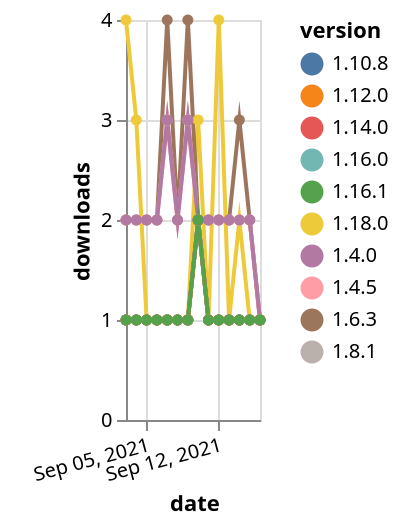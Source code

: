 {"$schema": "https://vega.github.io/schema/vega-lite/v5.json", "description": "A simple bar chart with embedded data.", "data": {"values": [{"date": "2021-09-03", "total": 143, "delta": 4, "version": "1.18.0"}, {"date": "2021-09-04", "total": 146, "delta": 3, "version": "1.18.0"}, {"date": "2021-09-05", "total": 147, "delta": 1, "version": "1.18.0"}, {"date": "2021-09-06", "total": 148, "delta": 1, "version": "1.18.0"}, {"date": "2021-09-07", "total": 149, "delta": 1, "version": "1.18.0"}, {"date": "2021-09-08", "total": 150, "delta": 1, "version": "1.18.0"}, {"date": "2021-09-09", "total": 151, "delta": 1, "version": "1.18.0"}, {"date": "2021-09-10", "total": 154, "delta": 3, "version": "1.18.0"}, {"date": "2021-09-11", "total": 155, "delta": 1, "version": "1.18.0"}, {"date": "2021-09-12", "total": 159, "delta": 4, "version": "1.18.0"}, {"date": "2021-09-13", "total": 160, "delta": 1, "version": "1.18.0"}, {"date": "2021-09-14", "total": 162, "delta": 2, "version": "1.18.0"}, {"date": "2021-09-15", "total": 163, "delta": 1, "version": "1.18.0"}, {"date": "2021-09-16", "total": 164, "delta": 1, "version": "1.18.0"}, {"date": "2021-09-03", "total": 2605, "delta": 2, "version": "1.6.3"}, {"date": "2021-09-04", "total": 2607, "delta": 2, "version": "1.6.3"}, {"date": "2021-09-05", "total": 2609, "delta": 2, "version": "1.6.3"}, {"date": "2021-09-06", "total": 2611, "delta": 2, "version": "1.6.3"}, {"date": "2021-09-07", "total": 2615, "delta": 4, "version": "1.6.3"}, {"date": "2021-09-08", "total": 2617, "delta": 2, "version": "1.6.3"}, {"date": "2021-09-09", "total": 2621, "delta": 4, "version": "1.6.3"}, {"date": "2021-09-10", "total": 2623, "delta": 2, "version": "1.6.3"}, {"date": "2021-09-11", "total": 2625, "delta": 2, "version": "1.6.3"}, {"date": "2021-09-12", "total": 2627, "delta": 2, "version": "1.6.3"}, {"date": "2021-09-13", "total": 2629, "delta": 2, "version": "1.6.3"}, {"date": "2021-09-14", "total": 2632, "delta": 3, "version": "1.6.3"}, {"date": "2021-09-15", "total": 2634, "delta": 2, "version": "1.6.3"}, {"date": "2021-09-16", "total": 2635, "delta": 1, "version": "1.6.3"}, {"date": "2021-09-03", "total": 190, "delta": 1, "version": "1.16.0"}, {"date": "2021-09-04", "total": 191, "delta": 1, "version": "1.16.0"}, {"date": "2021-09-05", "total": 192, "delta": 1, "version": "1.16.0"}, {"date": "2021-09-06", "total": 193, "delta": 1, "version": "1.16.0"}, {"date": "2021-09-07", "total": 194, "delta": 1, "version": "1.16.0"}, {"date": "2021-09-08", "total": 195, "delta": 1, "version": "1.16.0"}, {"date": "2021-09-09", "total": 196, "delta": 1, "version": "1.16.0"}, {"date": "2021-09-10", "total": 198, "delta": 2, "version": "1.16.0"}, {"date": "2021-09-11", "total": 199, "delta": 1, "version": "1.16.0"}, {"date": "2021-09-12", "total": 200, "delta": 1, "version": "1.16.0"}, {"date": "2021-09-13", "total": 201, "delta": 1, "version": "1.16.0"}, {"date": "2021-09-14", "total": 202, "delta": 1, "version": "1.16.0"}, {"date": "2021-09-15", "total": 203, "delta": 1, "version": "1.16.0"}, {"date": "2021-09-16", "total": 204, "delta": 1, "version": "1.16.0"}, {"date": "2021-09-03", "total": 437, "delta": 1, "version": "1.8.1"}, {"date": "2021-09-04", "total": 438, "delta": 1, "version": "1.8.1"}, {"date": "2021-09-05", "total": 439, "delta": 1, "version": "1.8.1"}, {"date": "2021-09-06", "total": 440, "delta": 1, "version": "1.8.1"}, {"date": "2021-09-07", "total": 441, "delta": 1, "version": "1.8.1"}, {"date": "2021-09-08", "total": 442, "delta": 1, "version": "1.8.1"}, {"date": "2021-09-09", "total": 443, "delta": 1, "version": "1.8.1"}, {"date": "2021-09-10", "total": 445, "delta": 2, "version": "1.8.1"}, {"date": "2021-09-11", "total": 446, "delta": 1, "version": "1.8.1"}, {"date": "2021-09-12", "total": 447, "delta": 1, "version": "1.8.1"}, {"date": "2021-09-13", "total": 448, "delta": 1, "version": "1.8.1"}, {"date": "2021-09-14", "total": 449, "delta": 1, "version": "1.8.1"}, {"date": "2021-09-15", "total": 450, "delta": 1, "version": "1.8.1"}, {"date": "2021-09-16", "total": 451, "delta": 1, "version": "1.8.1"}, {"date": "2021-09-03", "total": 2462, "delta": 2, "version": "1.4.5"}, {"date": "2021-09-04", "total": 2464, "delta": 2, "version": "1.4.5"}, {"date": "2021-09-05", "total": 2466, "delta": 2, "version": "1.4.5"}, {"date": "2021-09-06", "total": 2468, "delta": 2, "version": "1.4.5"}, {"date": "2021-09-07", "total": 2471, "delta": 3, "version": "1.4.5"}, {"date": "2021-09-08", "total": 2473, "delta": 2, "version": "1.4.5"}, {"date": "2021-09-09", "total": 2476, "delta": 3, "version": "1.4.5"}, {"date": "2021-09-10", "total": 2478, "delta": 2, "version": "1.4.5"}, {"date": "2021-09-11", "total": 2480, "delta": 2, "version": "1.4.5"}, {"date": "2021-09-12", "total": 2482, "delta": 2, "version": "1.4.5"}, {"date": "2021-09-13", "total": 2484, "delta": 2, "version": "1.4.5"}, {"date": "2021-09-14", "total": 2486, "delta": 2, "version": "1.4.5"}, {"date": "2021-09-15", "total": 2488, "delta": 2, "version": "1.4.5"}, {"date": "2021-09-16", "total": 2489, "delta": 1, "version": "1.4.5"}, {"date": "2021-09-03", "total": 200, "delta": 1, "version": "1.14.0"}, {"date": "2021-09-04", "total": 201, "delta": 1, "version": "1.14.0"}, {"date": "2021-09-05", "total": 202, "delta": 1, "version": "1.14.0"}, {"date": "2021-09-06", "total": 203, "delta": 1, "version": "1.14.0"}, {"date": "2021-09-07", "total": 204, "delta": 1, "version": "1.14.0"}, {"date": "2021-09-08", "total": 205, "delta": 1, "version": "1.14.0"}, {"date": "2021-09-09", "total": 206, "delta": 1, "version": "1.14.0"}, {"date": "2021-09-10", "total": 208, "delta": 2, "version": "1.14.0"}, {"date": "2021-09-11", "total": 209, "delta": 1, "version": "1.14.0"}, {"date": "2021-09-12", "total": 210, "delta": 1, "version": "1.14.0"}, {"date": "2021-09-13", "total": 211, "delta": 1, "version": "1.14.0"}, {"date": "2021-09-14", "total": 212, "delta": 1, "version": "1.14.0"}, {"date": "2021-09-15", "total": 213, "delta": 1, "version": "1.14.0"}, {"date": "2021-09-16", "total": 214, "delta": 1, "version": "1.14.0"}, {"date": "2021-09-03", "total": 216, "delta": 1, "version": "1.10.8"}, {"date": "2021-09-04", "total": 217, "delta": 1, "version": "1.10.8"}, {"date": "2021-09-05", "total": 218, "delta": 1, "version": "1.10.8"}, {"date": "2021-09-06", "total": 219, "delta": 1, "version": "1.10.8"}, {"date": "2021-09-07", "total": 220, "delta": 1, "version": "1.10.8"}, {"date": "2021-09-08", "total": 221, "delta": 1, "version": "1.10.8"}, {"date": "2021-09-09", "total": 222, "delta": 1, "version": "1.10.8"}, {"date": "2021-09-10", "total": 224, "delta": 2, "version": "1.10.8"}, {"date": "2021-09-11", "total": 225, "delta": 1, "version": "1.10.8"}, {"date": "2021-09-12", "total": 226, "delta": 1, "version": "1.10.8"}, {"date": "2021-09-13", "total": 227, "delta": 1, "version": "1.10.8"}, {"date": "2021-09-14", "total": 228, "delta": 1, "version": "1.10.8"}, {"date": "2021-09-15", "total": 229, "delta": 1, "version": "1.10.8"}, {"date": "2021-09-16", "total": 230, "delta": 1, "version": "1.10.8"}, {"date": "2021-09-03", "total": 1412, "delta": 1, "version": "1.12.0"}, {"date": "2021-09-04", "total": 1413, "delta": 1, "version": "1.12.0"}, {"date": "2021-09-05", "total": 1414, "delta": 1, "version": "1.12.0"}, {"date": "2021-09-06", "total": 1415, "delta": 1, "version": "1.12.0"}, {"date": "2021-09-07", "total": 1416, "delta": 1, "version": "1.12.0"}, {"date": "2021-09-08", "total": 1417, "delta": 1, "version": "1.12.0"}, {"date": "2021-09-09", "total": 1418, "delta": 1, "version": "1.12.0"}, {"date": "2021-09-10", "total": 1420, "delta": 2, "version": "1.12.0"}, {"date": "2021-09-11", "total": 1421, "delta": 1, "version": "1.12.0"}, {"date": "2021-09-12", "total": 1422, "delta": 1, "version": "1.12.0"}, {"date": "2021-09-13", "total": 1423, "delta": 1, "version": "1.12.0"}, {"date": "2021-09-14", "total": 1424, "delta": 1, "version": "1.12.0"}, {"date": "2021-09-15", "total": 1425, "delta": 1, "version": "1.12.0"}, {"date": "2021-09-16", "total": 1426, "delta": 1, "version": "1.12.0"}, {"date": "2021-09-03", "total": 2634, "delta": 2, "version": "1.4.0"}, {"date": "2021-09-04", "total": 2636, "delta": 2, "version": "1.4.0"}, {"date": "2021-09-05", "total": 2638, "delta": 2, "version": "1.4.0"}, {"date": "2021-09-06", "total": 2640, "delta": 2, "version": "1.4.0"}, {"date": "2021-09-07", "total": 2643, "delta": 3, "version": "1.4.0"}, {"date": "2021-09-08", "total": 2645, "delta": 2, "version": "1.4.0"}, {"date": "2021-09-09", "total": 2648, "delta": 3, "version": "1.4.0"}, {"date": "2021-09-10", "total": 2650, "delta": 2, "version": "1.4.0"}, {"date": "2021-09-11", "total": 2652, "delta": 2, "version": "1.4.0"}, {"date": "2021-09-12", "total": 2654, "delta": 2, "version": "1.4.0"}, {"date": "2021-09-13", "total": 2656, "delta": 2, "version": "1.4.0"}, {"date": "2021-09-14", "total": 2658, "delta": 2, "version": "1.4.0"}, {"date": "2021-09-15", "total": 2660, "delta": 2, "version": "1.4.0"}, {"date": "2021-09-16", "total": 2661, "delta": 1, "version": "1.4.0"}, {"date": "2021-09-03", "total": 148, "delta": 1, "version": "1.16.1"}, {"date": "2021-09-04", "total": 149, "delta": 1, "version": "1.16.1"}, {"date": "2021-09-05", "total": 150, "delta": 1, "version": "1.16.1"}, {"date": "2021-09-06", "total": 151, "delta": 1, "version": "1.16.1"}, {"date": "2021-09-07", "total": 152, "delta": 1, "version": "1.16.1"}, {"date": "2021-09-08", "total": 153, "delta": 1, "version": "1.16.1"}, {"date": "2021-09-09", "total": 154, "delta": 1, "version": "1.16.1"}, {"date": "2021-09-10", "total": 156, "delta": 2, "version": "1.16.1"}, {"date": "2021-09-11", "total": 157, "delta": 1, "version": "1.16.1"}, {"date": "2021-09-12", "total": 158, "delta": 1, "version": "1.16.1"}, {"date": "2021-09-13", "total": 159, "delta": 1, "version": "1.16.1"}, {"date": "2021-09-14", "total": 160, "delta": 1, "version": "1.16.1"}, {"date": "2021-09-15", "total": 161, "delta": 1, "version": "1.16.1"}, {"date": "2021-09-16", "total": 162, "delta": 1, "version": "1.16.1"}]}, "width": "container", "mark": {"type": "line", "point": {"filled": true}}, "encoding": {"x": {"field": "date", "type": "temporal", "timeUnit": "yearmonthdate", "title": "date", "axis": {"labelAngle": -15}}, "y": {"field": "delta", "type": "quantitative", "title": "downloads"}, "color": {"field": "version", "type": "nominal"}, "tooltip": {"field": "delta"}}}